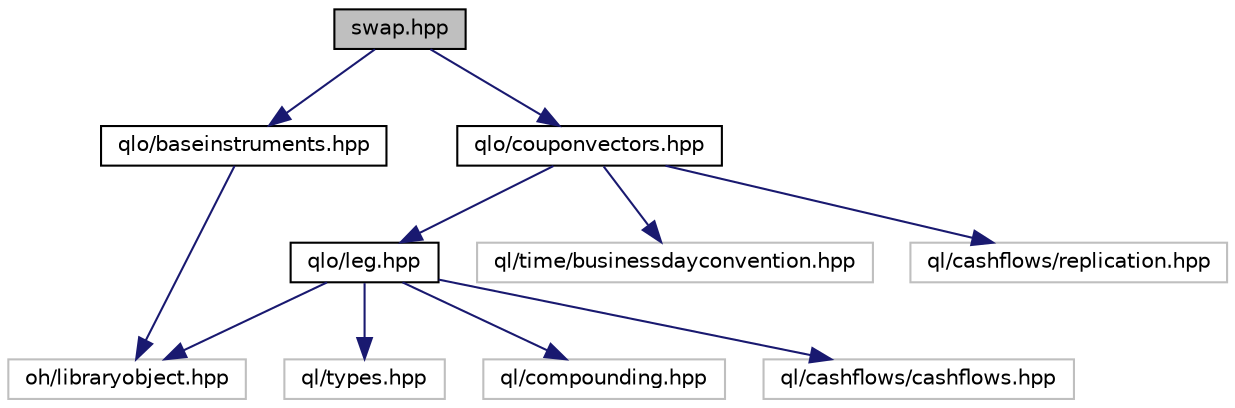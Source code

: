 digraph "swap.hpp"
{
  edge [fontname="Helvetica",fontsize="10",labelfontname="Helvetica",labelfontsize="10"];
  node [fontname="Helvetica",fontsize="10",shape=record];
  Node0 [label="swap.hpp",height=0.2,width=0.4,color="black", fillcolor="grey75", style="filled", fontcolor="black"];
  Node0 -> Node1 [color="midnightblue",fontsize="10",style="solid",fontname="Helvetica"];
  Node1 [label="qlo/baseinstruments.hpp",height=0.2,width=0.4,color="black", fillcolor="white", style="filled",URL="$baseinstruments_8hpp.html"];
  Node1 -> Node2 [color="midnightblue",fontsize="10",style="solid",fontname="Helvetica"];
  Node2 [label="oh/libraryobject.hpp",height=0.2,width=0.4,color="grey75", fillcolor="white", style="filled"];
  Node0 -> Node3 [color="midnightblue",fontsize="10",style="solid",fontname="Helvetica"];
  Node3 [label="qlo/couponvectors.hpp",height=0.2,width=0.4,color="black", fillcolor="white", style="filled",URL="$couponvectors_8hpp.html"];
  Node3 -> Node4 [color="midnightblue",fontsize="10",style="solid",fontname="Helvetica"];
  Node4 [label="qlo/leg.hpp",height=0.2,width=0.4,color="black", fillcolor="white", style="filled",URL="$leg_8hpp.html"];
  Node4 -> Node2 [color="midnightblue",fontsize="10",style="solid",fontname="Helvetica"];
  Node4 -> Node5 [color="midnightblue",fontsize="10",style="solid",fontname="Helvetica"];
  Node5 [label="ql/types.hpp",height=0.2,width=0.4,color="grey75", fillcolor="white", style="filled"];
  Node4 -> Node6 [color="midnightblue",fontsize="10",style="solid",fontname="Helvetica"];
  Node6 [label="ql/compounding.hpp",height=0.2,width=0.4,color="grey75", fillcolor="white", style="filled"];
  Node4 -> Node7 [color="midnightblue",fontsize="10",style="solid",fontname="Helvetica"];
  Node7 [label="ql/cashflows/cashflows.hpp",height=0.2,width=0.4,color="grey75", fillcolor="white", style="filled"];
  Node3 -> Node8 [color="midnightblue",fontsize="10",style="solid",fontname="Helvetica"];
  Node8 [label="ql/time/businessdayconvention.hpp",height=0.2,width=0.4,color="grey75", fillcolor="white", style="filled"];
  Node3 -> Node9 [color="midnightblue",fontsize="10",style="solid",fontname="Helvetica"];
  Node9 [label="ql/cashflows/replication.hpp",height=0.2,width=0.4,color="grey75", fillcolor="white", style="filled"];
}
